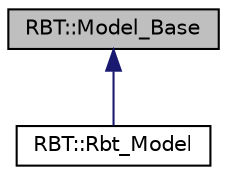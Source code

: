 digraph "RBT::Model_Base"
{
 // LATEX_PDF_SIZE
  edge [fontname="Helvetica",fontsize="10",labelfontname="Helvetica",labelfontsize="10"];
  node [fontname="Helvetica",fontsize="10",shape=record];
  Node1 [label="RBT::Model_Base",height=0.2,width=0.4,color="black", fillcolor="grey75", style="filled", fontcolor="black",tooltip="机械臂运动学和动力学的基类，包含了一些位姿变换的计算"];
  Node1 -> Node2 [dir="back",color="midnightblue",fontsize="10",style="solid",fontname="Helvetica"];
  Node2 [label="RBT::Rbt_Model",height=0.2,width=0.4,color="black", fillcolor="white", style="filled",URL="$class_r_b_t_1_1_rbt___model.html",tooltip="机械臂运动学类，包含了一些位姿变换的计算，继承于Model_Base"];
}
